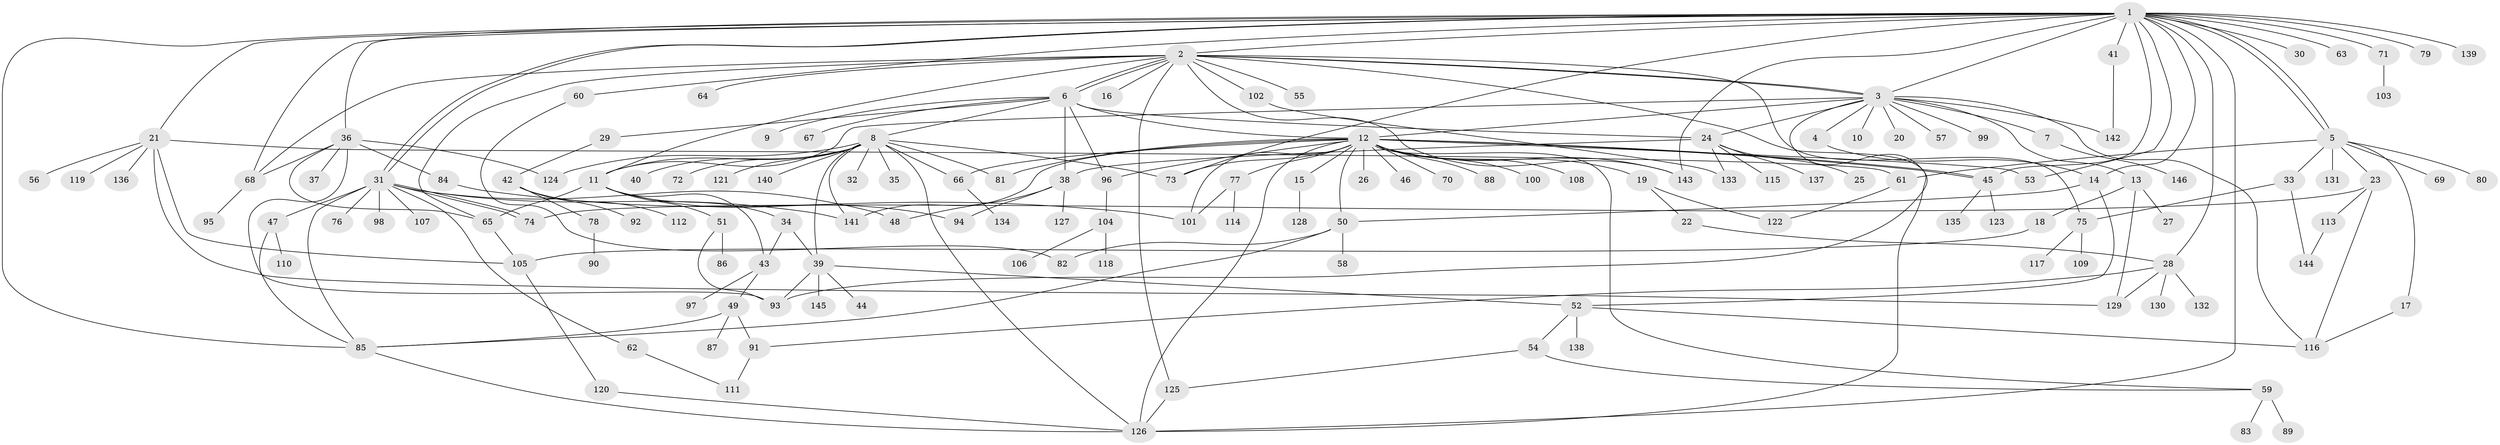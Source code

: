 // Generated by graph-tools (version 1.1) at 2025/49/03/09/25 03:49:53]
// undirected, 146 vertices, 215 edges
graph export_dot {
graph [start="1"]
  node [color=gray90,style=filled];
  1;
  2;
  3;
  4;
  5;
  6;
  7;
  8;
  9;
  10;
  11;
  12;
  13;
  14;
  15;
  16;
  17;
  18;
  19;
  20;
  21;
  22;
  23;
  24;
  25;
  26;
  27;
  28;
  29;
  30;
  31;
  32;
  33;
  34;
  35;
  36;
  37;
  38;
  39;
  40;
  41;
  42;
  43;
  44;
  45;
  46;
  47;
  48;
  49;
  50;
  51;
  52;
  53;
  54;
  55;
  56;
  57;
  58;
  59;
  60;
  61;
  62;
  63;
  64;
  65;
  66;
  67;
  68;
  69;
  70;
  71;
  72;
  73;
  74;
  75;
  76;
  77;
  78;
  79;
  80;
  81;
  82;
  83;
  84;
  85;
  86;
  87;
  88;
  89;
  90;
  91;
  92;
  93;
  94;
  95;
  96;
  97;
  98;
  99;
  100;
  101;
  102;
  103;
  104;
  105;
  106;
  107;
  108;
  109;
  110;
  111;
  112;
  113;
  114;
  115;
  116;
  117;
  118;
  119;
  120;
  121;
  122;
  123;
  124;
  125;
  126;
  127;
  128;
  129;
  130;
  131;
  132;
  133;
  134;
  135;
  136;
  137;
  138;
  139;
  140;
  141;
  142;
  143;
  144;
  145;
  146;
  1 -- 2;
  1 -- 3;
  1 -- 5;
  1 -- 5;
  1 -- 14;
  1 -- 21;
  1 -- 28;
  1 -- 30;
  1 -- 31;
  1 -- 31;
  1 -- 36;
  1 -- 41;
  1 -- 45;
  1 -- 53;
  1 -- 60;
  1 -- 63;
  1 -- 68;
  1 -- 71;
  1 -- 73;
  1 -- 79;
  1 -- 85;
  1 -- 126;
  1 -- 139;
  1 -- 143;
  2 -- 3;
  2 -- 3;
  2 -- 6;
  2 -- 6;
  2 -- 11;
  2 -- 16;
  2 -- 55;
  2 -- 64;
  2 -- 65;
  2 -- 68;
  2 -- 75;
  2 -- 102;
  2 -- 125;
  2 -- 126;
  2 -- 143;
  3 -- 4;
  3 -- 7;
  3 -- 10;
  3 -- 11;
  3 -- 12;
  3 -- 13;
  3 -- 20;
  3 -- 24;
  3 -- 57;
  3 -- 93;
  3 -- 99;
  3 -- 116;
  3 -- 142;
  4 -- 14;
  5 -- 17;
  5 -- 23;
  5 -- 33;
  5 -- 61;
  5 -- 69;
  5 -- 80;
  5 -- 131;
  6 -- 8;
  6 -- 9;
  6 -- 12;
  6 -- 24;
  6 -- 29;
  6 -- 38;
  6 -- 67;
  6 -- 96;
  7 -- 146;
  8 -- 11;
  8 -- 32;
  8 -- 35;
  8 -- 39;
  8 -- 40;
  8 -- 66;
  8 -- 72;
  8 -- 73;
  8 -- 81;
  8 -- 121;
  8 -- 124;
  8 -- 126;
  8 -- 140;
  8 -- 141;
  11 -- 34;
  11 -- 43;
  11 -- 51;
  11 -- 65;
  11 -- 94;
  12 -- 15;
  12 -- 19;
  12 -- 26;
  12 -- 45;
  12 -- 45;
  12 -- 46;
  12 -- 50;
  12 -- 53;
  12 -- 59;
  12 -- 66;
  12 -- 70;
  12 -- 73;
  12 -- 77;
  12 -- 81;
  12 -- 88;
  12 -- 96;
  12 -- 100;
  12 -- 101;
  12 -- 108;
  12 -- 126;
  12 -- 141;
  12 -- 143;
  13 -- 18;
  13 -- 27;
  13 -- 129;
  14 -- 50;
  14 -- 52;
  15 -- 128;
  17 -- 116;
  18 -- 105;
  19 -- 22;
  19 -- 122;
  21 -- 56;
  21 -- 61;
  21 -- 105;
  21 -- 119;
  21 -- 129;
  21 -- 136;
  22 -- 28;
  23 -- 74;
  23 -- 113;
  23 -- 116;
  24 -- 25;
  24 -- 38;
  24 -- 115;
  24 -- 133;
  24 -- 137;
  28 -- 91;
  28 -- 129;
  28 -- 130;
  28 -- 132;
  29 -- 42;
  31 -- 47;
  31 -- 48;
  31 -- 62;
  31 -- 74;
  31 -- 74;
  31 -- 76;
  31 -- 85;
  31 -- 98;
  31 -- 107;
  31 -- 141;
  33 -- 75;
  33 -- 144;
  34 -- 39;
  34 -- 43;
  36 -- 37;
  36 -- 65;
  36 -- 68;
  36 -- 84;
  36 -- 93;
  36 -- 124;
  38 -- 48;
  38 -- 94;
  38 -- 127;
  39 -- 44;
  39 -- 52;
  39 -- 93;
  39 -- 145;
  41 -- 142;
  42 -- 78;
  42 -- 92;
  42 -- 112;
  43 -- 49;
  43 -- 97;
  45 -- 123;
  45 -- 135;
  47 -- 85;
  47 -- 110;
  49 -- 85;
  49 -- 87;
  49 -- 91;
  50 -- 58;
  50 -- 82;
  50 -- 85;
  51 -- 86;
  51 -- 93;
  52 -- 54;
  52 -- 116;
  52 -- 138;
  54 -- 59;
  54 -- 125;
  59 -- 83;
  59 -- 89;
  60 -- 82;
  61 -- 122;
  62 -- 111;
  65 -- 105;
  66 -- 134;
  68 -- 95;
  71 -- 103;
  75 -- 109;
  75 -- 117;
  77 -- 101;
  77 -- 114;
  78 -- 90;
  84 -- 101;
  85 -- 126;
  91 -- 111;
  96 -- 104;
  102 -- 133;
  104 -- 106;
  104 -- 118;
  105 -- 120;
  113 -- 144;
  120 -- 126;
  125 -- 126;
}
